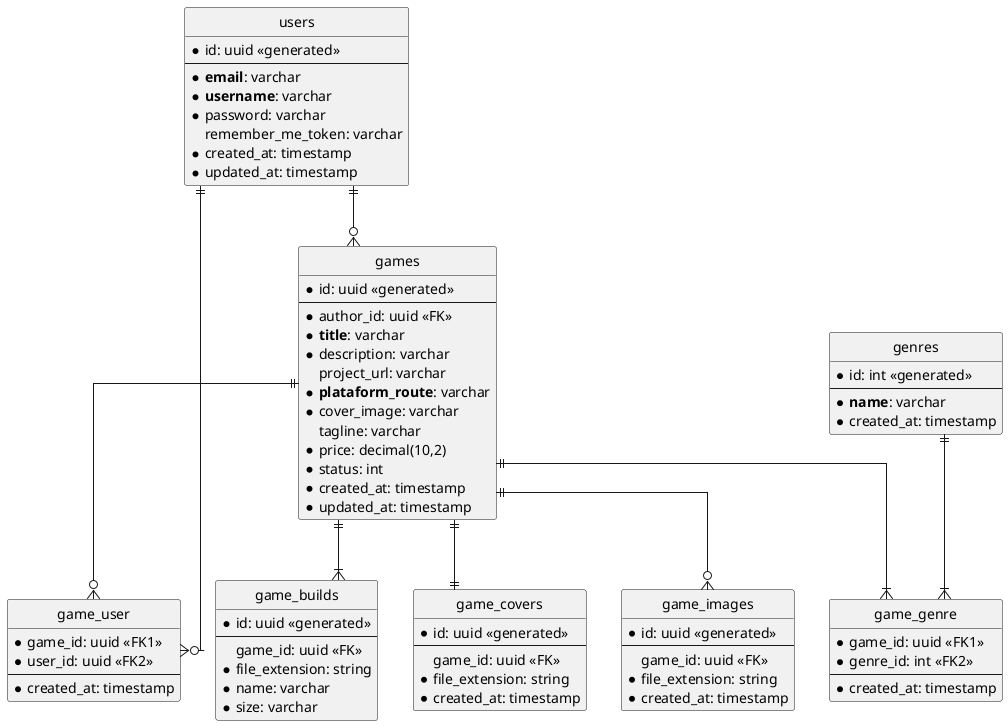 @startuml databases

' hide the spot
hide circle

' avoid problems with angled crows feet
skinparam linetype ortho

entity "users" {
  *id: uuid <<generated>>
  --
  * **email**: varchar
  * **username**: varchar
  *password: varchar
  remember_me_token: varchar
  *created_at: timestamp
  *updated_at: timestamp
}

entity "games" {
  *id: uuid <<generated>>
  --
  *author_id: uuid <<FK>>
  * **title**: varchar
  *description: varchar
  project_url: varchar
  * **plataform_route**: varchar
  *cover_image: varchar
  tagline: varchar
  *price: decimal(10,2)
  *status: int
  *created_at: timestamp
  *updated_at: timestamp
}

entity "game_covers" {
  *id: uuid <<generated>>
  --
  game_id: uuid <<FK>>
  *file_extension: string
  *created_at: timestamp
}

entity "game_images" {
  *id: uuid <<generated>>
  --
  game_id: uuid <<FK>>
  *file_extension: string
  *created_at: timestamp
}

entity "game_builds" {
  *id: uuid <<generated>>
  --
  game_id: uuid <<FK>>
  *file_extension: string
  *name: varchar
  *size: varchar
}

entity "game_user" {
  *game_id: uuid <<FK1>>
  *user_id: uuid <<FK2>>
  --
  *created_at: timestamp
}

entity "genres" {
  *id: int <<generated>>
  --
  * **name**: varchar
  *created_at: timestamp
}

entity "game_genre" {
  *game_id: uuid <<FK1>>
  *genre_id: int <<FK2>>
  --
  *created_at: timestamp
}

users ||--o{ games
users ||--o{ game_user
games ||--|| game_covers
games ||--|{ game_builds
games ||--o{ game_user
games ||--|{ game_genre
games ||--o{ game_images
genres ||--|{ game_genre

@enduml
